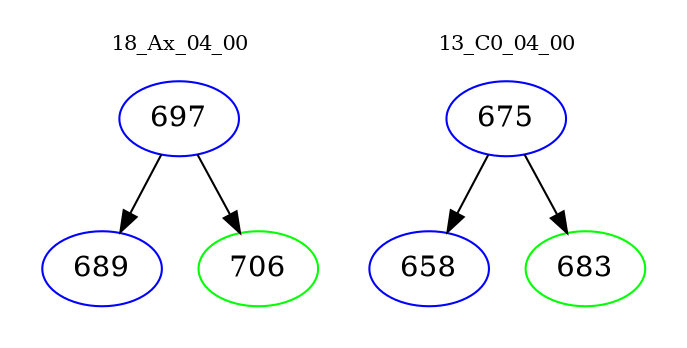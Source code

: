 digraph{
subgraph cluster_0 {
color = white
label = "18_Ax_04_00";
fontsize=10;
T0_697 [label="697", color="blue"]
T0_697 -> T0_689 [color="black"]
T0_689 [label="689", color="blue"]
T0_697 -> T0_706 [color="black"]
T0_706 [label="706", color="green"]
}
subgraph cluster_1 {
color = white
label = "13_C0_04_00";
fontsize=10;
T1_675 [label="675", color="blue"]
T1_675 -> T1_658 [color="black"]
T1_658 [label="658", color="blue"]
T1_675 -> T1_683 [color="black"]
T1_683 [label="683", color="green"]
}
}
